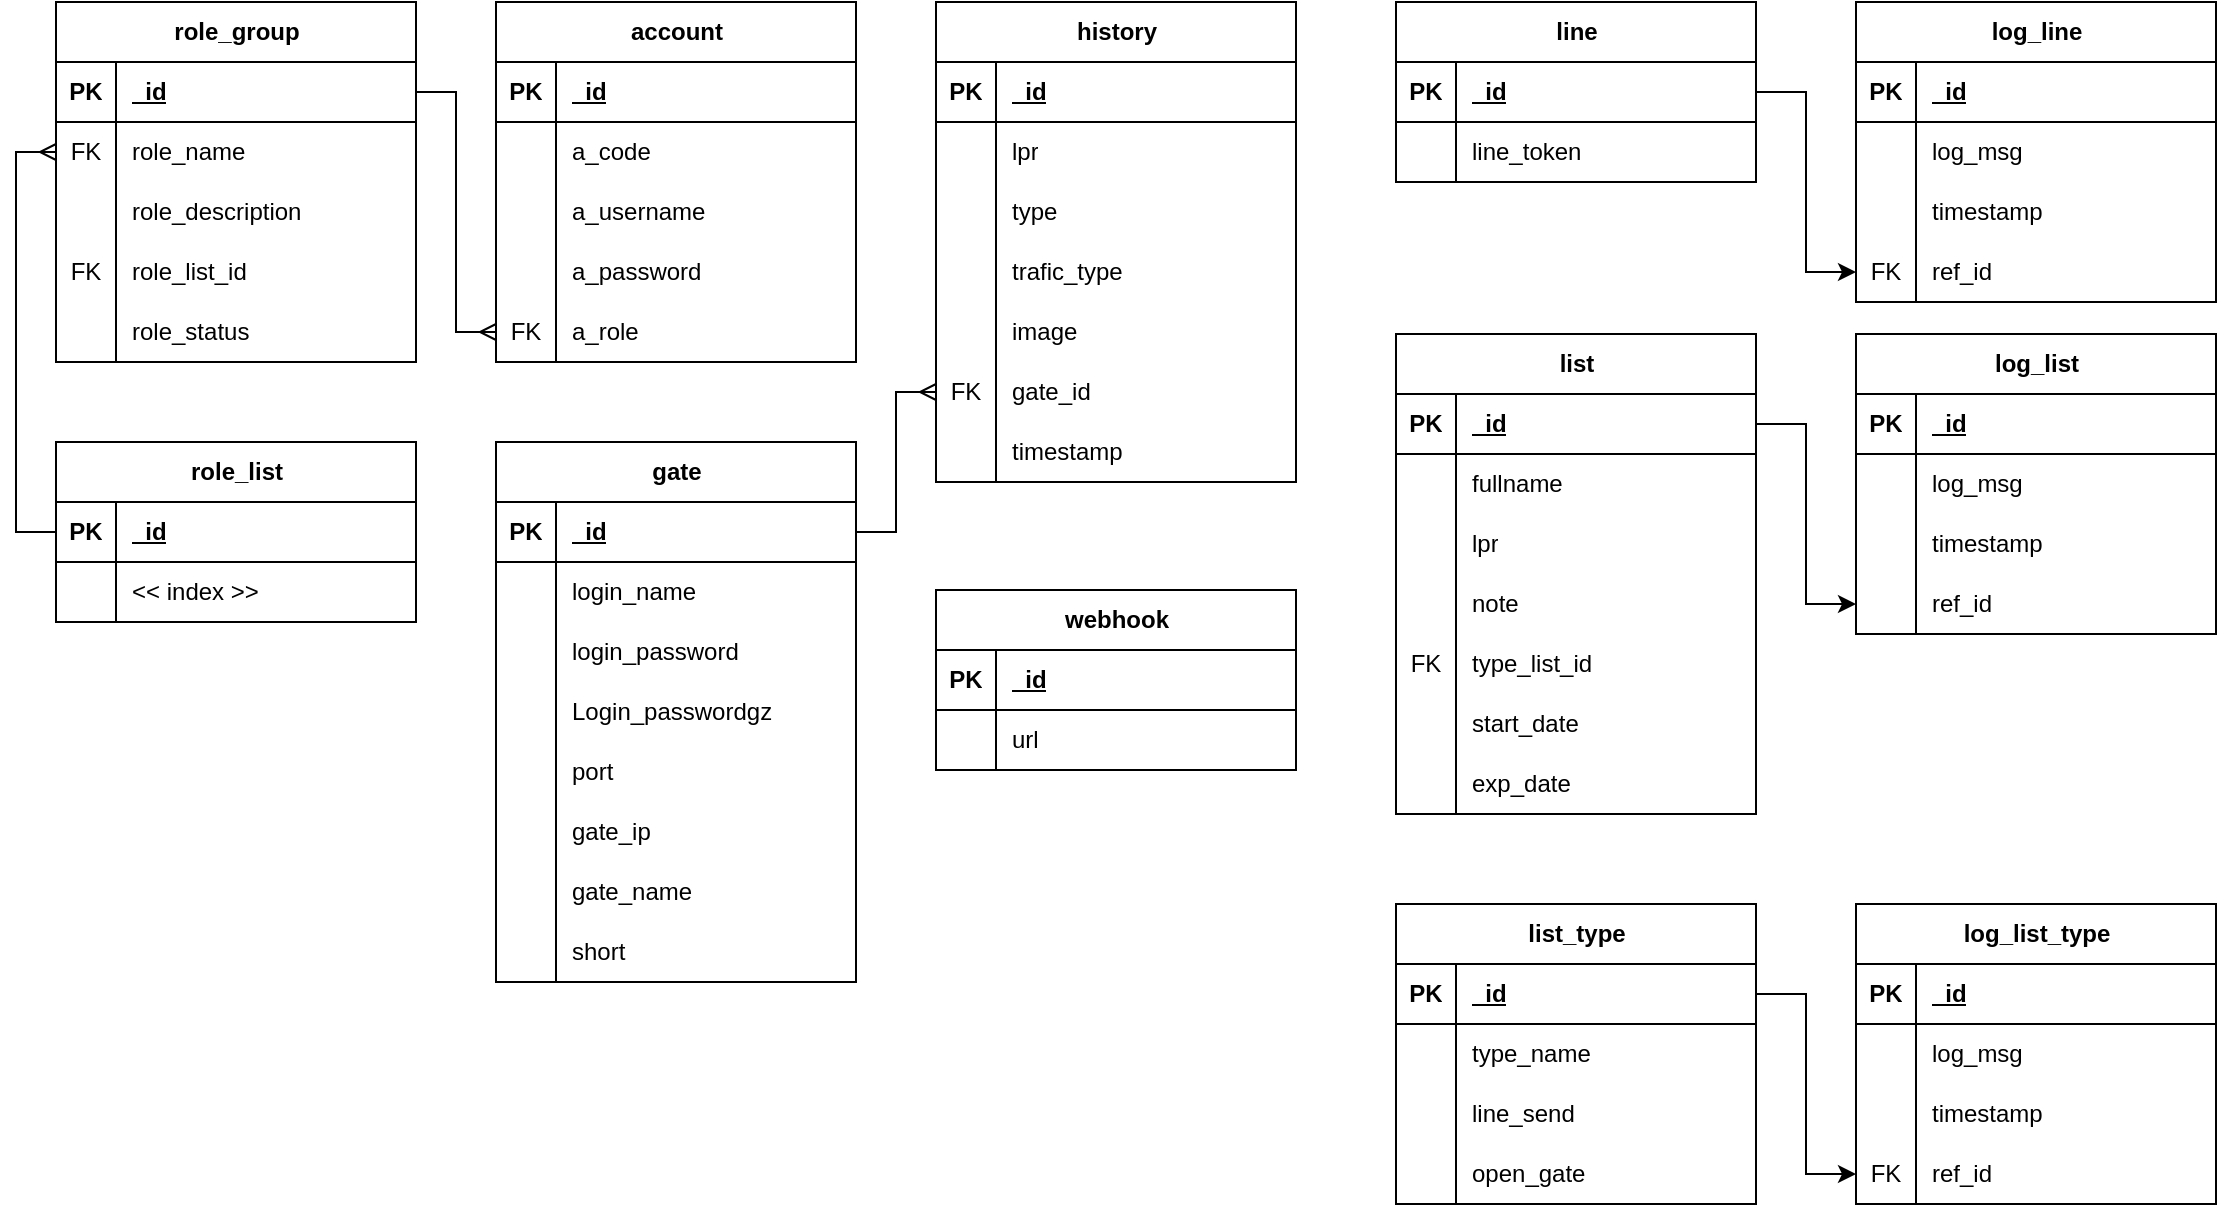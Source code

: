 <mxfile version="24.7.8">
  <diagram id="mmCeMJLtTrc6YLN8vxF_" name="Page-1">
    <mxGraphModel dx="925" dy="551" grid="1" gridSize="10" guides="1" tooltips="1" connect="1" arrows="1" fold="1" page="1" pageScale="1" pageWidth="1169" pageHeight="827" math="0" shadow="0">
      <root>
        <mxCell id="0" />
        <mxCell id="1" parent="0" />
        <mxCell id="7EXmczy-m_KnLfgib8Wd-1" value="account" style="shape=table;startSize=30;container=1;collapsible=1;childLayout=tableLayout;fixedRows=1;rowLines=0;fontStyle=1;align=center;resizeLast=1;html=1;" parent="1" vertex="1">
          <mxGeometry x="280" y="30" width="180" height="180" as="geometry" />
        </mxCell>
        <mxCell id="7EXmczy-m_KnLfgib8Wd-2" value="" style="shape=tableRow;horizontal=0;startSize=0;swimlaneHead=0;swimlaneBody=0;fillColor=none;collapsible=0;dropTarget=0;points=[[0,0.5],[1,0.5]];portConstraint=eastwest;top=0;left=0;right=0;bottom=1;" parent="7EXmczy-m_KnLfgib8Wd-1" vertex="1">
          <mxGeometry y="30" width="180" height="30" as="geometry" />
        </mxCell>
        <mxCell id="7EXmczy-m_KnLfgib8Wd-3" value="PK" style="shape=partialRectangle;connectable=0;fillColor=none;top=0;left=0;bottom=0;right=0;fontStyle=1;overflow=hidden;whiteSpace=wrap;html=1;" parent="7EXmczy-m_KnLfgib8Wd-2" vertex="1">
          <mxGeometry width="30" height="30" as="geometry">
            <mxRectangle width="30" height="30" as="alternateBounds" />
          </mxGeometry>
        </mxCell>
        <mxCell id="7EXmczy-m_KnLfgib8Wd-4" value="_id" style="shape=partialRectangle;connectable=0;fillColor=none;top=0;left=0;bottom=0;right=0;align=left;spacingLeft=6;fontStyle=5;overflow=hidden;whiteSpace=wrap;html=1;" parent="7EXmczy-m_KnLfgib8Wd-2" vertex="1">
          <mxGeometry x="30" width="150" height="30" as="geometry">
            <mxRectangle width="150" height="30" as="alternateBounds" />
          </mxGeometry>
        </mxCell>
        <mxCell id="7EXmczy-m_KnLfgib8Wd-5" value="" style="shape=tableRow;horizontal=0;startSize=0;swimlaneHead=0;swimlaneBody=0;fillColor=none;collapsible=0;dropTarget=0;points=[[0,0.5],[1,0.5]];portConstraint=eastwest;top=0;left=0;right=0;bottom=0;" parent="7EXmczy-m_KnLfgib8Wd-1" vertex="1">
          <mxGeometry y="60" width="180" height="30" as="geometry" />
        </mxCell>
        <mxCell id="7EXmczy-m_KnLfgib8Wd-6" value="" style="shape=partialRectangle;connectable=0;fillColor=none;top=0;left=0;bottom=0;right=0;editable=1;overflow=hidden;whiteSpace=wrap;html=1;" parent="7EXmczy-m_KnLfgib8Wd-5" vertex="1">
          <mxGeometry width="30" height="30" as="geometry">
            <mxRectangle width="30" height="30" as="alternateBounds" />
          </mxGeometry>
        </mxCell>
        <mxCell id="7EXmczy-m_KnLfgib8Wd-7" value="a_code" style="shape=partialRectangle;connectable=0;fillColor=none;top=0;left=0;bottom=0;right=0;align=left;spacingLeft=6;overflow=hidden;whiteSpace=wrap;html=1;" parent="7EXmczy-m_KnLfgib8Wd-5" vertex="1">
          <mxGeometry x="30" width="150" height="30" as="geometry">
            <mxRectangle width="150" height="30" as="alternateBounds" />
          </mxGeometry>
        </mxCell>
        <mxCell id="7EXmczy-m_KnLfgib8Wd-8" value="" style="shape=tableRow;horizontal=0;startSize=0;swimlaneHead=0;swimlaneBody=0;fillColor=none;collapsible=0;dropTarget=0;points=[[0,0.5],[1,0.5]];portConstraint=eastwest;top=0;left=0;right=0;bottom=0;" parent="7EXmczy-m_KnLfgib8Wd-1" vertex="1">
          <mxGeometry y="90" width="180" height="30" as="geometry" />
        </mxCell>
        <mxCell id="7EXmczy-m_KnLfgib8Wd-9" value="" style="shape=partialRectangle;connectable=0;fillColor=none;top=0;left=0;bottom=0;right=0;editable=1;overflow=hidden;whiteSpace=wrap;html=1;" parent="7EXmczy-m_KnLfgib8Wd-8" vertex="1">
          <mxGeometry width="30" height="30" as="geometry">
            <mxRectangle width="30" height="30" as="alternateBounds" />
          </mxGeometry>
        </mxCell>
        <mxCell id="7EXmczy-m_KnLfgib8Wd-10" value="a_username" style="shape=partialRectangle;connectable=0;fillColor=none;top=0;left=0;bottom=0;right=0;align=left;spacingLeft=6;overflow=hidden;whiteSpace=wrap;html=1;" parent="7EXmczy-m_KnLfgib8Wd-8" vertex="1">
          <mxGeometry x="30" width="150" height="30" as="geometry">
            <mxRectangle width="150" height="30" as="alternateBounds" />
          </mxGeometry>
        </mxCell>
        <mxCell id="7EXmczy-m_KnLfgib8Wd-11" value="" style="shape=tableRow;horizontal=0;startSize=0;swimlaneHead=0;swimlaneBody=0;fillColor=none;collapsible=0;dropTarget=0;points=[[0,0.5],[1,0.5]];portConstraint=eastwest;top=0;left=0;right=0;bottom=0;" parent="7EXmczy-m_KnLfgib8Wd-1" vertex="1">
          <mxGeometry y="120" width="180" height="30" as="geometry" />
        </mxCell>
        <mxCell id="7EXmczy-m_KnLfgib8Wd-12" value="" style="shape=partialRectangle;connectable=0;fillColor=none;top=0;left=0;bottom=0;right=0;editable=1;overflow=hidden;whiteSpace=wrap;html=1;" parent="7EXmczy-m_KnLfgib8Wd-11" vertex="1">
          <mxGeometry width="30" height="30" as="geometry">
            <mxRectangle width="30" height="30" as="alternateBounds" />
          </mxGeometry>
        </mxCell>
        <mxCell id="7EXmczy-m_KnLfgib8Wd-13" value="a_password" style="shape=partialRectangle;connectable=0;fillColor=none;top=0;left=0;bottom=0;right=0;align=left;spacingLeft=6;overflow=hidden;whiteSpace=wrap;html=1;" parent="7EXmczy-m_KnLfgib8Wd-11" vertex="1">
          <mxGeometry x="30" width="150" height="30" as="geometry">
            <mxRectangle width="150" height="30" as="alternateBounds" />
          </mxGeometry>
        </mxCell>
        <mxCell id="7EXmczy-m_KnLfgib8Wd-14" style="shape=tableRow;horizontal=0;startSize=0;swimlaneHead=0;swimlaneBody=0;fillColor=none;collapsible=0;dropTarget=0;points=[[0,0.5],[1,0.5]];portConstraint=eastwest;top=0;left=0;right=0;bottom=0;" parent="7EXmczy-m_KnLfgib8Wd-1" vertex="1">
          <mxGeometry y="150" width="180" height="30" as="geometry" />
        </mxCell>
        <mxCell id="7EXmczy-m_KnLfgib8Wd-15" value="FK" style="shape=partialRectangle;connectable=0;fillColor=none;top=0;left=0;bottom=0;right=0;editable=1;overflow=hidden;whiteSpace=wrap;html=1;" parent="7EXmczy-m_KnLfgib8Wd-14" vertex="1">
          <mxGeometry width="30" height="30" as="geometry">
            <mxRectangle width="30" height="30" as="alternateBounds" />
          </mxGeometry>
        </mxCell>
        <mxCell id="7EXmczy-m_KnLfgib8Wd-16" value="a_role" style="shape=partialRectangle;connectable=0;fillColor=none;top=0;left=0;bottom=0;right=0;align=left;spacingLeft=6;overflow=hidden;whiteSpace=wrap;html=1;" parent="7EXmczy-m_KnLfgib8Wd-14" vertex="1">
          <mxGeometry x="30" width="150" height="30" as="geometry">
            <mxRectangle width="150" height="30" as="alternateBounds" />
          </mxGeometry>
        </mxCell>
        <mxCell id="7EXmczy-m_KnLfgib8Wd-17" value="role_group" style="shape=table;startSize=30;container=1;collapsible=1;childLayout=tableLayout;fixedRows=1;rowLines=0;fontStyle=1;align=center;resizeLast=1;html=1;" parent="1" vertex="1">
          <mxGeometry x="60" y="30" width="180" height="180" as="geometry" />
        </mxCell>
        <mxCell id="7EXmczy-m_KnLfgib8Wd-18" value="" style="shape=tableRow;horizontal=0;startSize=0;swimlaneHead=0;swimlaneBody=0;fillColor=none;collapsible=0;dropTarget=0;points=[[0,0.5],[1,0.5]];portConstraint=eastwest;top=0;left=0;right=0;bottom=1;" parent="7EXmczy-m_KnLfgib8Wd-17" vertex="1">
          <mxGeometry y="30" width="180" height="30" as="geometry" />
        </mxCell>
        <mxCell id="7EXmczy-m_KnLfgib8Wd-19" value="PK" style="shape=partialRectangle;connectable=0;fillColor=none;top=0;left=0;bottom=0;right=0;fontStyle=1;overflow=hidden;whiteSpace=wrap;html=1;" parent="7EXmczy-m_KnLfgib8Wd-18" vertex="1">
          <mxGeometry width="30" height="30" as="geometry">
            <mxRectangle width="30" height="30" as="alternateBounds" />
          </mxGeometry>
        </mxCell>
        <mxCell id="7EXmczy-m_KnLfgib8Wd-20" value="_id" style="shape=partialRectangle;connectable=0;fillColor=none;top=0;left=0;bottom=0;right=0;align=left;spacingLeft=6;fontStyle=5;overflow=hidden;whiteSpace=wrap;html=1;" parent="7EXmczy-m_KnLfgib8Wd-18" vertex="1">
          <mxGeometry x="30" width="150" height="30" as="geometry">
            <mxRectangle width="150" height="30" as="alternateBounds" />
          </mxGeometry>
        </mxCell>
        <mxCell id="7EXmczy-m_KnLfgib8Wd-21" value="" style="shape=tableRow;horizontal=0;startSize=0;swimlaneHead=0;swimlaneBody=0;fillColor=none;collapsible=0;dropTarget=0;points=[[0,0.5],[1,0.5]];portConstraint=eastwest;top=0;left=0;right=0;bottom=0;" parent="7EXmczy-m_KnLfgib8Wd-17" vertex="1">
          <mxGeometry y="60" width="180" height="30" as="geometry" />
        </mxCell>
        <mxCell id="7EXmczy-m_KnLfgib8Wd-22" value="FK" style="shape=partialRectangle;connectable=0;fillColor=none;top=0;left=0;bottom=0;right=0;editable=1;overflow=hidden;whiteSpace=wrap;html=1;" parent="7EXmczy-m_KnLfgib8Wd-21" vertex="1">
          <mxGeometry width="30" height="30" as="geometry">
            <mxRectangle width="30" height="30" as="alternateBounds" />
          </mxGeometry>
        </mxCell>
        <mxCell id="7EXmczy-m_KnLfgib8Wd-23" value="role_name" style="shape=partialRectangle;connectable=0;fillColor=none;top=0;left=0;bottom=0;right=0;align=left;spacingLeft=6;overflow=hidden;whiteSpace=wrap;html=1;" parent="7EXmczy-m_KnLfgib8Wd-21" vertex="1">
          <mxGeometry x="30" width="150" height="30" as="geometry">
            <mxRectangle width="150" height="30" as="alternateBounds" />
          </mxGeometry>
        </mxCell>
        <mxCell id="7EXmczy-m_KnLfgib8Wd-63" style="shape=tableRow;horizontal=0;startSize=0;swimlaneHead=0;swimlaneBody=0;fillColor=none;collapsible=0;dropTarget=0;points=[[0,0.5],[1,0.5]];portConstraint=eastwest;top=0;left=0;right=0;bottom=0;" parent="7EXmczy-m_KnLfgib8Wd-17" vertex="1">
          <mxGeometry y="90" width="180" height="30" as="geometry" />
        </mxCell>
        <mxCell id="7EXmczy-m_KnLfgib8Wd-64" style="shape=partialRectangle;connectable=0;fillColor=none;top=0;left=0;bottom=0;right=0;editable=1;overflow=hidden;whiteSpace=wrap;html=1;" parent="7EXmczy-m_KnLfgib8Wd-63" vertex="1">
          <mxGeometry width="30" height="30" as="geometry">
            <mxRectangle width="30" height="30" as="alternateBounds" />
          </mxGeometry>
        </mxCell>
        <mxCell id="7EXmczy-m_KnLfgib8Wd-65" value="role_description" style="shape=partialRectangle;connectable=0;fillColor=none;top=0;left=0;bottom=0;right=0;align=left;spacingLeft=6;overflow=hidden;whiteSpace=wrap;html=1;" parent="7EXmczy-m_KnLfgib8Wd-63" vertex="1">
          <mxGeometry x="30" width="150" height="30" as="geometry">
            <mxRectangle width="150" height="30" as="alternateBounds" />
          </mxGeometry>
        </mxCell>
        <mxCell id="7EXmczy-m_KnLfgib8Wd-66" style="shape=tableRow;horizontal=0;startSize=0;swimlaneHead=0;swimlaneBody=0;fillColor=none;collapsible=0;dropTarget=0;points=[[0,0.5],[1,0.5]];portConstraint=eastwest;top=0;left=0;right=0;bottom=0;" parent="7EXmczy-m_KnLfgib8Wd-17" vertex="1">
          <mxGeometry y="120" width="180" height="30" as="geometry" />
        </mxCell>
        <mxCell id="7EXmczy-m_KnLfgib8Wd-67" value="FK" style="shape=partialRectangle;connectable=0;fillColor=none;top=0;left=0;bottom=0;right=0;editable=1;overflow=hidden;whiteSpace=wrap;html=1;" parent="7EXmczy-m_KnLfgib8Wd-66" vertex="1">
          <mxGeometry width="30" height="30" as="geometry">
            <mxRectangle width="30" height="30" as="alternateBounds" />
          </mxGeometry>
        </mxCell>
        <mxCell id="7EXmczy-m_KnLfgib8Wd-68" value="role_list_id" style="shape=partialRectangle;connectable=0;fillColor=none;top=0;left=0;bottom=0;right=0;align=left;spacingLeft=6;overflow=hidden;whiteSpace=wrap;html=1;" parent="7EXmczy-m_KnLfgib8Wd-66" vertex="1">
          <mxGeometry x="30" width="150" height="30" as="geometry">
            <mxRectangle width="150" height="30" as="alternateBounds" />
          </mxGeometry>
        </mxCell>
        <mxCell id="7EXmczy-m_KnLfgib8Wd-69" style="shape=tableRow;horizontal=0;startSize=0;swimlaneHead=0;swimlaneBody=0;fillColor=none;collapsible=0;dropTarget=0;points=[[0,0.5],[1,0.5]];portConstraint=eastwest;top=0;left=0;right=0;bottom=0;" parent="7EXmczy-m_KnLfgib8Wd-17" vertex="1">
          <mxGeometry y="150" width="180" height="30" as="geometry" />
        </mxCell>
        <mxCell id="7EXmczy-m_KnLfgib8Wd-70" value="" style="shape=partialRectangle;connectable=0;fillColor=none;top=0;left=0;bottom=0;right=0;editable=1;overflow=hidden;whiteSpace=wrap;html=1;" parent="7EXmczy-m_KnLfgib8Wd-69" vertex="1">
          <mxGeometry width="30" height="30" as="geometry">
            <mxRectangle width="30" height="30" as="alternateBounds" />
          </mxGeometry>
        </mxCell>
        <mxCell id="7EXmczy-m_KnLfgib8Wd-71" value="role_status" style="shape=partialRectangle;connectable=0;fillColor=none;top=0;left=0;bottom=0;right=0;align=left;spacingLeft=6;overflow=hidden;whiteSpace=wrap;html=1;" parent="7EXmczy-m_KnLfgib8Wd-69" vertex="1">
          <mxGeometry x="30" width="150" height="30" as="geometry">
            <mxRectangle width="150" height="30" as="alternateBounds" />
          </mxGeometry>
        </mxCell>
        <mxCell id="7EXmczy-m_KnLfgib8Wd-36" value="role_list" style="shape=table;startSize=30;container=1;collapsible=1;childLayout=tableLayout;fixedRows=1;rowLines=0;fontStyle=1;align=center;resizeLast=1;html=1;" parent="1" vertex="1">
          <mxGeometry x="60" y="250" width="180" height="90" as="geometry" />
        </mxCell>
        <mxCell id="7EXmczy-m_KnLfgib8Wd-37" value="" style="shape=tableRow;horizontal=0;startSize=0;swimlaneHead=0;swimlaneBody=0;fillColor=none;collapsible=0;dropTarget=0;points=[[0,0.5],[1,0.5]];portConstraint=eastwest;top=0;left=0;right=0;bottom=1;" parent="7EXmczy-m_KnLfgib8Wd-36" vertex="1">
          <mxGeometry y="30" width="180" height="30" as="geometry" />
        </mxCell>
        <mxCell id="7EXmczy-m_KnLfgib8Wd-38" value="PK" style="shape=partialRectangle;connectable=0;fillColor=none;top=0;left=0;bottom=0;right=0;fontStyle=1;overflow=hidden;whiteSpace=wrap;html=1;" parent="7EXmczy-m_KnLfgib8Wd-37" vertex="1">
          <mxGeometry width="30" height="30" as="geometry">
            <mxRectangle width="30" height="30" as="alternateBounds" />
          </mxGeometry>
        </mxCell>
        <mxCell id="7EXmczy-m_KnLfgib8Wd-39" value="_id" style="shape=partialRectangle;connectable=0;fillColor=none;top=0;left=0;bottom=0;right=0;align=left;spacingLeft=6;fontStyle=5;overflow=hidden;whiteSpace=wrap;html=1;" parent="7EXmczy-m_KnLfgib8Wd-37" vertex="1">
          <mxGeometry x="30" width="150" height="30" as="geometry">
            <mxRectangle width="150" height="30" as="alternateBounds" />
          </mxGeometry>
        </mxCell>
        <mxCell id="7EXmczy-m_KnLfgib8Wd-40" value="" style="shape=tableRow;horizontal=0;startSize=0;swimlaneHead=0;swimlaneBody=0;fillColor=none;collapsible=0;dropTarget=0;points=[[0,0.5],[1,0.5]];portConstraint=eastwest;top=0;left=0;right=0;bottom=0;" parent="7EXmczy-m_KnLfgib8Wd-36" vertex="1">
          <mxGeometry y="60" width="180" height="30" as="geometry" />
        </mxCell>
        <mxCell id="7EXmczy-m_KnLfgib8Wd-41" value="" style="shape=partialRectangle;connectable=0;fillColor=none;top=0;left=0;bottom=0;right=0;editable=1;overflow=hidden;whiteSpace=wrap;html=1;" parent="7EXmczy-m_KnLfgib8Wd-40" vertex="1">
          <mxGeometry width="30" height="30" as="geometry">
            <mxRectangle width="30" height="30" as="alternateBounds" />
          </mxGeometry>
        </mxCell>
        <mxCell id="7EXmczy-m_KnLfgib8Wd-42" value="&amp;lt;&amp;lt; index &amp;gt;&amp;gt;" style="shape=partialRectangle;connectable=0;fillColor=none;top=0;left=0;bottom=0;right=0;align=left;spacingLeft=6;overflow=hidden;whiteSpace=wrap;html=1;" parent="7EXmczy-m_KnLfgib8Wd-40" vertex="1">
          <mxGeometry x="30" width="150" height="30" as="geometry">
            <mxRectangle width="150" height="30" as="alternateBounds" />
          </mxGeometry>
        </mxCell>
        <mxCell id="7EXmczy-m_KnLfgib8Wd-61" style="edgeStyle=orthogonalEdgeStyle;rounded=0;orthogonalLoop=1;jettySize=auto;html=1;exitX=0;exitY=0.5;exitDx=0;exitDy=0;entryX=0;entryY=0.5;entryDx=0;entryDy=0;endArrow=ERmany;endFill=0;" parent="1" source="7EXmczy-m_KnLfgib8Wd-37" target="7EXmczy-m_KnLfgib8Wd-21" edge="1">
          <mxGeometry relative="1" as="geometry" />
        </mxCell>
        <mxCell id="7EXmczy-m_KnLfgib8Wd-72" style="edgeStyle=orthogonalEdgeStyle;rounded=0;orthogonalLoop=1;jettySize=auto;html=1;exitX=1;exitY=0.5;exitDx=0;exitDy=0;entryX=0;entryY=0.5;entryDx=0;entryDy=0;endArrow=ERmany;endFill=0;" parent="1" source="7EXmczy-m_KnLfgib8Wd-18" target="7EXmczy-m_KnLfgib8Wd-14" edge="1">
          <mxGeometry relative="1" as="geometry" />
        </mxCell>
        <mxCell id="7EXmczy-m_KnLfgib8Wd-73" value="gate" style="shape=table;startSize=30;container=1;collapsible=1;childLayout=tableLayout;fixedRows=1;rowLines=0;fontStyle=1;align=center;resizeLast=1;html=1;" parent="1" vertex="1">
          <mxGeometry x="280" y="250" width="180" height="270" as="geometry" />
        </mxCell>
        <mxCell id="7EXmczy-m_KnLfgib8Wd-74" value="" style="shape=tableRow;horizontal=0;startSize=0;swimlaneHead=0;swimlaneBody=0;fillColor=none;collapsible=0;dropTarget=0;points=[[0,0.5],[1,0.5]];portConstraint=eastwest;top=0;left=0;right=0;bottom=1;" parent="7EXmczy-m_KnLfgib8Wd-73" vertex="1">
          <mxGeometry y="30" width="180" height="30" as="geometry" />
        </mxCell>
        <mxCell id="7EXmczy-m_KnLfgib8Wd-75" value="PK" style="shape=partialRectangle;connectable=0;fillColor=none;top=0;left=0;bottom=0;right=0;fontStyle=1;overflow=hidden;whiteSpace=wrap;html=1;" parent="7EXmczy-m_KnLfgib8Wd-74" vertex="1">
          <mxGeometry width="30" height="30" as="geometry">
            <mxRectangle width="30" height="30" as="alternateBounds" />
          </mxGeometry>
        </mxCell>
        <mxCell id="7EXmczy-m_KnLfgib8Wd-76" value="_id" style="shape=partialRectangle;connectable=0;fillColor=none;top=0;left=0;bottom=0;right=0;align=left;spacingLeft=6;fontStyle=5;overflow=hidden;whiteSpace=wrap;html=1;" parent="7EXmczy-m_KnLfgib8Wd-74" vertex="1">
          <mxGeometry x="30" width="150" height="30" as="geometry">
            <mxRectangle width="150" height="30" as="alternateBounds" />
          </mxGeometry>
        </mxCell>
        <mxCell id="7EXmczy-m_KnLfgib8Wd-77" value="" style="shape=tableRow;horizontal=0;startSize=0;swimlaneHead=0;swimlaneBody=0;fillColor=none;collapsible=0;dropTarget=0;points=[[0,0.5],[1,0.5]];portConstraint=eastwest;top=0;left=0;right=0;bottom=0;" parent="7EXmczy-m_KnLfgib8Wd-73" vertex="1">
          <mxGeometry y="60" width="180" height="30" as="geometry" />
        </mxCell>
        <mxCell id="7EXmczy-m_KnLfgib8Wd-78" value="" style="shape=partialRectangle;connectable=0;fillColor=none;top=0;left=0;bottom=0;right=0;editable=1;overflow=hidden;whiteSpace=wrap;html=1;" parent="7EXmczy-m_KnLfgib8Wd-77" vertex="1">
          <mxGeometry width="30" height="30" as="geometry">
            <mxRectangle width="30" height="30" as="alternateBounds" />
          </mxGeometry>
        </mxCell>
        <mxCell id="7EXmczy-m_KnLfgib8Wd-79" value="login_name" style="shape=partialRectangle;connectable=0;fillColor=none;top=0;left=0;bottom=0;right=0;align=left;spacingLeft=6;overflow=hidden;whiteSpace=wrap;html=1;" parent="7EXmczy-m_KnLfgib8Wd-77" vertex="1">
          <mxGeometry x="30" width="150" height="30" as="geometry">
            <mxRectangle width="150" height="30" as="alternateBounds" />
          </mxGeometry>
        </mxCell>
        <mxCell id="7EXmczy-m_KnLfgib8Wd-80" value="" style="shape=tableRow;horizontal=0;startSize=0;swimlaneHead=0;swimlaneBody=0;fillColor=none;collapsible=0;dropTarget=0;points=[[0,0.5],[1,0.5]];portConstraint=eastwest;top=0;left=0;right=0;bottom=0;" parent="7EXmczy-m_KnLfgib8Wd-73" vertex="1">
          <mxGeometry y="90" width="180" height="30" as="geometry" />
        </mxCell>
        <mxCell id="7EXmczy-m_KnLfgib8Wd-81" value="" style="shape=partialRectangle;connectable=0;fillColor=none;top=0;left=0;bottom=0;right=0;editable=1;overflow=hidden;whiteSpace=wrap;html=1;" parent="7EXmczy-m_KnLfgib8Wd-80" vertex="1">
          <mxGeometry width="30" height="30" as="geometry">
            <mxRectangle width="30" height="30" as="alternateBounds" />
          </mxGeometry>
        </mxCell>
        <mxCell id="7EXmczy-m_KnLfgib8Wd-82" value="login_password" style="shape=partialRectangle;connectable=0;fillColor=none;top=0;left=0;bottom=0;right=0;align=left;spacingLeft=6;overflow=hidden;whiteSpace=wrap;html=1;" parent="7EXmczy-m_KnLfgib8Wd-80" vertex="1">
          <mxGeometry x="30" width="150" height="30" as="geometry">
            <mxRectangle width="150" height="30" as="alternateBounds" />
          </mxGeometry>
        </mxCell>
        <mxCell id="7EXmczy-m_KnLfgib8Wd-83" value="" style="shape=tableRow;horizontal=0;startSize=0;swimlaneHead=0;swimlaneBody=0;fillColor=none;collapsible=0;dropTarget=0;points=[[0,0.5],[1,0.5]];portConstraint=eastwest;top=0;left=0;right=0;bottom=0;" parent="7EXmczy-m_KnLfgib8Wd-73" vertex="1">
          <mxGeometry y="120" width="180" height="30" as="geometry" />
        </mxCell>
        <mxCell id="7EXmczy-m_KnLfgib8Wd-84" value="" style="shape=partialRectangle;connectable=0;fillColor=none;top=0;left=0;bottom=0;right=0;editable=1;overflow=hidden;whiteSpace=wrap;html=1;" parent="7EXmczy-m_KnLfgib8Wd-83" vertex="1">
          <mxGeometry width="30" height="30" as="geometry">
            <mxRectangle width="30" height="30" as="alternateBounds" />
          </mxGeometry>
        </mxCell>
        <mxCell id="7EXmczy-m_KnLfgib8Wd-85" value="Login_passwordgz" style="shape=partialRectangle;connectable=0;fillColor=none;top=0;left=0;bottom=0;right=0;align=left;spacingLeft=6;overflow=hidden;whiteSpace=wrap;html=1;" parent="7EXmczy-m_KnLfgib8Wd-83" vertex="1">
          <mxGeometry x="30" width="150" height="30" as="geometry">
            <mxRectangle width="150" height="30" as="alternateBounds" />
          </mxGeometry>
        </mxCell>
        <mxCell id="7EXmczy-m_KnLfgib8Wd-86" style="shape=tableRow;horizontal=0;startSize=0;swimlaneHead=0;swimlaneBody=0;fillColor=none;collapsible=0;dropTarget=0;points=[[0,0.5],[1,0.5]];portConstraint=eastwest;top=0;left=0;right=0;bottom=0;" parent="7EXmczy-m_KnLfgib8Wd-73" vertex="1">
          <mxGeometry y="150" width="180" height="30" as="geometry" />
        </mxCell>
        <mxCell id="7EXmczy-m_KnLfgib8Wd-87" value="" style="shape=partialRectangle;connectable=0;fillColor=none;top=0;left=0;bottom=0;right=0;editable=1;overflow=hidden;whiteSpace=wrap;html=1;" parent="7EXmczy-m_KnLfgib8Wd-86" vertex="1">
          <mxGeometry width="30" height="30" as="geometry">
            <mxRectangle width="30" height="30" as="alternateBounds" />
          </mxGeometry>
        </mxCell>
        <mxCell id="7EXmczy-m_KnLfgib8Wd-88" value="port" style="shape=partialRectangle;connectable=0;fillColor=none;top=0;left=0;bottom=0;right=0;align=left;spacingLeft=6;overflow=hidden;whiteSpace=wrap;html=1;" parent="7EXmczy-m_KnLfgib8Wd-86" vertex="1">
          <mxGeometry x="30" width="150" height="30" as="geometry">
            <mxRectangle width="150" height="30" as="alternateBounds" />
          </mxGeometry>
        </mxCell>
        <mxCell id="7EXmczy-m_KnLfgib8Wd-89" style="shape=tableRow;horizontal=0;startSize=0;swimlaneHead=0;swimlaneBody=0;fillColor=none;collapsible=0;dropTarget=0;points=[[0,0.5],[1,0.5]];portConstraint=eastwest;top=0;left=0;right=0;bottom=0;" parent="7EXmczy-m_KnLfgib8Wd-73" vertex="1">
          <mxGeometry y="180" width="180" height="30" as="geometry" />
        </mxCell>
        <mxCell id="7EXmczy-m_KnLfgib8Wd-90" style="shape=partialRectangle;connectable=0;fillColor=none;top=0;left=0;bottom=0;right=0;editable=1;overflow=hidden;whiteSpace=wrap;html=1;" parent="7EXmczy-m_KnLfgib8Wd-89" vertex="1">
          <mxGeometry width="30" height="30" as="geometry">
            <mxRectangle width="30" height="30" as="alternateBounds" />
          </mxGeometry>
        </mxCell>
        <mxCell id="7EXmczy-m_KnLfgib8Wd-91" value="gate_ip" style="shape=partialRectangle;connectable=0;fillColor=none;top=0;left=0;bottom=0;right=0;align=left;spacingLeft=6;overflow=hidden;whiteSpace=wrap;html=1;" parent="7EXmczy-m_KnLfgib8Wd-89" vertex="1">
          <mxGeometry x="30" width="150" height="30" as="geometry">
            <mxRectangle width="150" height="30" as="alternateBounds" />
          </mxGeometry>
        </mxCell>
        <mxCell id="7EXmczy-m_KnLfgib8Wd-92" style="shape=tableRow;horizontal=0;startSize=0;swimlaneHead=0;swimlaneBody=0;fillColor=none;collapsible=0;dropTarget=0;points=[[0,0.5],[1,0.5]];portConstraint=eastwest;top=0;left=0;right=0;bottom=0;" parent="7EXmczy-m_KnLfgib8Wd-73" vertex="1">
          <mxGeometry y="210" width="180" height="30" as="geometry" />
        </mxCell>
        <mxCell id="7EXmczy-m_KnLfgib8Wd-93" style="shape=partialRectangle;connectable=0;fillColor=none;top=0;left=0;bottom=0;right=0;editable=1;overflow=hidden;whiteSpace=wrap;html=1;" parent="7EXmczy-m_KnLfgib8Wd-92" vertex="1">
          <mxGeometry width="30" height="30" as="geometry">
            <mxRectangle width="30" height="30" as="alternateBounds" />
          </mxGeometry>
        </mxCell>
        <mxCell id="7EXmczy-m_KnLfgib8Wd-94" value="gate_name" style="shape=partialRectangle;connectable=0;fillColor=none;top=0;left=0;bottom=0;right=0;align=left;spacingLeft=6;overflow=hidden;whiteSpace=wrap;html=1;" parent="7EXmczy-m_KnLfgib8Wd-92" vertex="1">
          <mxGeometry x="30" width="150" height="30" as="geometry">
            <mxRectangle width="150" height="30" as="alternateBounds" />
          </mxGeometry>
        </mxCell>
        <mxCell id="7EXmczy-m_KnLfgib8Wd-95" style="shape=tableRow;horizontal=0;startSize=0;swimlaneHead=0;swimlaneBody=0;fillColor=none;collapsible=0;dropTarget=0;points=[[0,0.5],[1,0.5]];portConstraint=eastwest;top=0;left=0;right=0;bottom=0;" parent="7EXmczy-m_KnLfgib8Wd-73" vertex="1">
          <mxGeometry y="240" width="180" height="30" as="geometry" />
        </mxCell>
        <mxCell id="7EXmczy-m_KnLfgib8Wd-96" style="shape=partialRectangle;connectable=0;fillColor=none;top=0;left=0;bottom=0;right=0;editable=1;overflow=hidden;whiteSpace=wrap;html=1;" parent="7EXmczy-m_KnLfgib8Wd-95" vertex="1">
          <mxGeometry width="30" height="30" as="geometry">
            <mxRectangle width="30" height="30" as="alternateBounds" />
          </mxGeometry>
        </mxCell>
        <mxCell id="7EXmczy-m_KnLfgib8Wd-97" value="short" style="shape=partialRectangle;connectable=0;fillColor=none;top=0;left=0;bottom=0;right=0;align=left;spacingLeft=6;overflow=hidden;whiteSpace=wrap;html=1;" parent="7EXmczy-m_KnLfgib8Wd-95" vertex="1">
          <mxGeometry x="30" width="150" height="30" as="geometry">
            <mxRectangle width="150" height="30" as="alternateBounds" />
          </mxGeometry>
        </mxCell>
        <mxCell id="7EXmczy-m_KnLfgib8Wd-98" value="history" style="shape=table;startSize=30;container=1;collapsible=1;childLayout=tableLayout;fixedRows=1;rowLines=0;fontStyle=1;align=center;resizeLast=1;html=1;" parent="1" vertex="1">
          <mxGeometry x="500" y="30" width="180" height="240" as="geometry" />
        </mxCell>
        <mxCell id="7EXmczy-m_KnLfgib8Wd-99" value="" style="shape=tableRow;horizontal=0;startSize=0;swimlaneHead=0;swimlaneBody=0;fillColor=none;collapsible=0;dropTarget=0;points=[[0,0.5],[1,0.5]];portConstraint=eastwest;top=0;left=0;right=0;bottom=1;" parent="7EXmczy-m_KnLfgib8Wd-98" vertex="1">
          <mxGeometry y="30" width="180" height="30" as="geometry" />
        </mxCell>
        <mxCell id="7EXmczy-m_KnLfgib8Wd-100" value="PK" style="shape=partialRectangle;connectable=0;fillColor=none;top=0;left=0;bottom=0;right=0;fontStyle=1;overflow=hidden;whiteSpace=wrap;html=1;" parent="7EXmczy-m_KnLfgib8Wd-99" vertex="1">
          <mxGeometry width="30" height="30" as="geometry">
            <mxRectangle width="30" height="30" as="alternateBounds" />
          </mxGeometry>
        </mxCell>
        <mxCell id="7EXmczy-m_KnLfgib8Wd-101" value="_id" style="shape=partialRectangle;connectable=0;fillColor=none;top=0;left=0;bottom=0;right=0;align=left;spacingLeft=6;fontStyle=5;overflow=hidden;whiteSpace=wrap;html=1;" parent="7EXmczy-m_KnLfgib8Wd-99" vertex="1">
          <mxGeometry x="30" width="150" height="30" as="geometry">
            <mxRectangle width="150" height="30" as="alternateBounds" />
          </mxGeometry>
        </mxCell>
        <mxCell id="7EXmczy-m_KnLfgib8Wd-102" value="" style="shape=tableRow;horizontal=0;startSize=0;swimlaneHead=0;swimlaneBody=0;fillColor=none;collapsible=0;dropTarget=0;points=[[0,0.5],[1,0.5]];portConstraint=eastwest;top=0;left=0;right=0;bottom=0;" parent="7EXmczy-m_KnLfgib8Wd-98" vertex="1">
          <mxGeometry y="60" width="180" height="30" as="geometry" />
        </mxCell>
        <mxCell id="7EXmczy-m_KnLfgib8Wd-103" value="" style="shape=partialRectangle;connectable=0;fillColor=none;top=0;left=0;bottom=0;right=0;editable=1;overflow=hidden;whiteSpace=wrap;html=1;" parent="7EXmczy-m_KnLfgib8Wd-102" vertex="1">
          <mxGeometry width="30" height="30" as="geometry">
            <mxRectangle width="30" height="30" as="alternateBounds" />
          </mxGeometry>
        </mxCell>
        <mxCell id="7EXmczy-m_KnLfgib8Wd-104" value="lpr" style="shape=partialRectangle;connectable=0;fillColor=none;top=0;left=0;bottom=0;right=0;align=left;spacingLeft=6;overflow=hidden;whiteSpace=wrap;html=1;" parent="7EXmczy-m_KnLfgib8Wd-102" vertex="1">
          <mxGeometry x="30" width="150" height="30" as="geometry">
            <mxRectangle width="150" height="30" as="alternateBounds" />
          </mxGeometry>
        </mxCell>
        <mxCell id="7EXmczy-m_KnLfgib8Wd-115" style="shape=tableRow;horizontal=0;startSize=0;swimlaneHead=0;swimlaneBody=0;fillColor=none;collapsible=0;dropTarget=0;points=[[0,0.5],[1,0.5]];portConstraint=eastwest;top=0;left=0;right=0;bottom=0;" parent="7EXmczy-m_KnLfgib8Wd-98" vertex="1">
          <mxGeometry y="90" width="180" height="30" as="geometry" />
        </mxCell>
        <mxCell id="7EXmczy-m_KnLfgib8Wd-116" style="shape=partialRectangle;connectable=0;fillColor=none;top=0;left=0;bottom=0;right=0;editable=1;overflow=hidden;whiteSpace=wrap;html=1;" parent="7EXmczy-m_KnLfgib8Wd-115" vertex="1">
          <mxGeometry width="30" height="30" as="geometry">
            <mxRectangle width="30" height="30" as="alternateBounds" />
          </mxGeometry>
        </mxCell>
        <mxCell id="7EXmczy-m_KnLfgib8Wd-117" value="type" style="shape=partialRectangle;connectable=0;fillColor=none;top=0;left=0;bottom=0;right=0;align=left;spacingLeft=6;overflow=hidden;whiteSpace=wrap;html=1;" parent="7EXmczy-m_KnLfgib8Wd-115" vertex="1">
          <mxGeometry x="30" width="150" height="30" as="geometry">
            <mxRectangle width="150" height="30" as="alternateBounds" />
          </mxGeometry>
        </mxCell>
        <mxCell id="7EXmczy-m_KnLfgib8Wd-125" style="shape=tableRow;horizontal=0;startSize=0;swimlaneHead=0;swimlaneBody=0;fillColor=none;collapsible=0;dropTarget=0;points=[[0,0.5],[1,0.5]];portConstraint=eastwest;top=0;left=0;right=0;bottom=0;" parent="7EXmczy-m_KnLfgib8Wd-98" vertex="1">
          <mxGeometry y="120" width="180" height="30" as="geometry" />
        </mxCell>
        <mxCell id="7EXmczy-m_KnLfgib8Wd-126" style="shape=partialRectangle;connectable=0;fillColor=none;top=0;left=0;bottom=0;right=0;editable=1;overflow=hidden;whiteSpace=wrap;html=1;" parent="7EXmczy-m_KnLfgib8Wd-125" vertex="1">
          <mxGeometry width="30" height="30" as="geometry">
            <mxRectangle width="30" height="30" as="alternateBounds" />
          </mxGeometry>
        </mxCell>
        <mxCell id="7EXmczy-m_KnLfgib8Wd-127" value="trafic_type" style="shape=partialRectangle;connectable=0;fillColor=none;top=0;left=0;bottom=0;right=0;align=left;spacingLeft=6;overflow=hidden;whiteSpace=wrap;html=1;" parent="7EXmczy-m_KnLfgib8Wd-125" vertex="1">
          <mxGeometry x="30" width="150" height="30" as="geometry">
            <mxRectangle width="150" height="30" as="alternateBounds" />
          </mxGeometry>
        </mxCell>
        <mxCell id="7EXmczy-m_KnLfgib8Wd-144" style="shape=tableRow;horizontal=0;startSize=0;swimlaneHead=0;swimlaneBody=0;fillColor=none;collapsible=0;dropTarget=0;points=[[0,0.5],[1,0.5]];portConstraint=eastwest;top=0;left=0;right=0;bottom=0;" parent="7EXmczy-m_KnLfgib8Wd-98" vertex="1">
          <mxGeometry y="150" width="180" height="30" as="geometry" />
        </mxCell>
        <mxCell id="7EXmczy-m_KnLfgib8Wd-145" style="shape=partialRectangle;connectable=0;fillColor=none;top=0;left=0;bottom=0;right=0;editable=1;overflow=hidden;whiteSpace=wrap;html=1;" parent="7EXmczy-m_KnLfgib8Wd-144" vertex="1">
          <mxGeometry width="30" height="30" as="geometry">
            <mxRectangle width="30" height="30" as="alternateBounds" />
          </mxGeometry>
        </mxCell>
        <mxCell id="7EXmczy-m_KnLfgib8Wd-146" value="image" style="shape=partialRectangle;connectable=0;fillColor=none;top=0;left=0;bottom=0;right=0;align=left;spacingLeft=6;overflow=hidden;whiteSpace=wrap;html=1;" parent="7EXmczy-m_KnLfgib8Wd-144" vertex="1">
          <mxGeometry x="30" width="150" height="30" as="geometry">
            <mxRectangle width="150" height="30" as="alternateBounds" />
          </mxGeometry>
        </mxCell>
        <mxCell id="7EXmczy-m_KnLfgib8Wd-105" value="" style="shape=tableRow;horizontal=0;startSize=0;swimlaneHead=0;swimlaneBody=0;fillColor=none;collapsible=0;dropTarget=0;points=[[0,0.5],[1,0.5]];portConstraint=eastwest;top=0;left=0;right=0;bottom=0;" parent="7EXmczy-m_KnLfgib8Wd-98" vertex="1">
          <mxGeometry y="180" width="180" height="30" as="geometry" />
        </mxCell>
        <mxCell id="7EXmczy-m_KnLfgib8Wd-106" value="FK" style="shape=partialRectangle;connectable=0;fillColor=none;top=0;left=0;bottom=0;right=0;editable=1;overflow=hidden;whiteSpace=wrap;html=1;" parent="7EXmczy-m_KnLfgib8Wd-105" vertex="1">
          <mxGeometry width="30" height="30" as="geometry">
            <mxRectangle width="30" height="30" as="alternateBounds" />
          </mxGeometry>
        </mxCell>
        <mxCell id="7EXmczy-m_KnLfgib8Wd-107" value="gate_id" style="shape=partialRectangle;connectable=0;fillColor=none;top=0;left=0;bottom=0;right=0;align=left;spacingLeft=6;overflow=hidden;whiteSpace=wrap;html=1;" parent="7EXmczy-m_KnLfgib8Wd-105" vertex="1">
          <mxGeometry x="30" width="150" height="30" as="geometry">
            <mxRectangle width="150" height="30" as="alternateBounds" />
          </mxGeometry>
        </mxCell>
        <mxCell id="7EXmczy-m_KnLfgib8Wd-108" value="" style="shape=tableRow;horizontal=0;startSize=0;swimlaneHead=0;swimlaneBody=0;fillColor=none;collapsible=0;dropTarget=0;points=[[0,0.5],[1,0.5]];portConstraint=eastwest;top=0;left=0;right=0;bottom=0;" parent="7EXmczy-m_KnLfgib8Wd-98" vertex="1">
          <mxGeometry y="210" width="180" height="30" as="geometry" />
        </mxCell>
        <mxCell id="7EXmczy-m_KnLfgib8Wd-109" value="" style="shape=partialRectangle;connectable=0;fillColor=none;top=0;left=0;bottom=0;right=0;editable=1;overflow=hidden;whiteSpace=wrap;html=1;" parent="7EXmczy-m_KnLfgib8Wd-108" vertex="1">
          <mxGeometry width="30" height="30" as="geometry">
            <mxRectangle width="30" height="30" as="alternateBounds" />
          </mxGeometry>
        </mxCell>
        <mxCell id="7EXmczy-m_KnLfgib8Wd-110" value="timestamp" style="shape=partialRectangle;connectable=0;fillColor=none;top=0;left=0;bottom=0;right=0;align=left;spacingLeft=6;overflow=hidden;whiteSpace=wrap;html=1;" parent="7EXmczy-m_KnLfgib8Wd-108" vertex="1">
          <mxGeometry x="30" width="150" height="30" as="geometry">
            <mxRectangle width="150" height="30" as="alternateBounds" />
          </mxGeometry>
        </mxCell>
        <mxCell id="7EXmczy-m_KnLfgib8Wd-114" style="edgeStyle=orthogonalEdgeStyle;rounded=0;orthogonalLoop=1;jettySize=auto;html=1;exitX=1;exitY=0.5;exitDx=0;exitDy=0;endArrow=ERmany;endFill=0;" parent="1" source="7EXmczy-m_KnLfgib8Wd-74" target="7EXmczy-m_KnLfgib8Wd-105" edge="1">
          <mxGeometry relative="1" as="geometry" />
        </mxCell>
        <mxCell id="7EXmczy-m_KnLfgib8Wd-147" value="line" style="shape=table;startSize=30;container=1;collapsible=1;childLayout=tableLayout;fixedRows=1;rowLines=0;fontStyle=1;align=center;resizeLast=1;html=1;" parent="1" vertex="1">
          <mxGeometry x="730" y="30" width="180" height="90" as="geometry" />
        </mxCell>
        <mxCell id="7EXmczy-m_KnLfgib8Wd-148" value="" style="shape=tableRow;horizontal=0;startSize=0;swimlaneHead=0;swimlaneBody=0;fillColor=none;collapsible=0;dropTarget=0;points=[[0,0.5],[1,0.5]];portConstraint=eastwest;top=0;left=0;right=0;bottom=1;" parent="7EXmczy-m_KnLfgib8Wd-147" vertex="1">
          <mxGeometry y="30" width="180" height="30" as="geometry" />
        </mxCell>
        <mxCell id="7EXmczy-m_KnLfgib8Wd-149" value="PK" style="shape=partialRectangle;connectable=0;fillColor=none;top=0;left=0;bottom=0;right=0;fontStyle=1;overflow=hidden;whiteSpace=wrap;html=1;" parent="7EXmczy-m_KnLfgib8Wd-148" vertex="1">
          <mxGeometry width="30" height="30" as="geometry">
            <mxRectangle width="30" height="30" as="alternateBounds" />
          </mxGeometry>
        </mxCell>
        <mxCell id="7EXmczy-m_KnLfgib8Wd-150" value="_id" style="shape=partialRectangle;connectable=0;fillColor=none;top=0;left=0;bottom=0;right=0;align=left;spacingLeft=6;fontStyle=5;overflow=hidden;whiteSpace=wrap;html=1;" parent="7EXmczy-m_KnLfgib8Wd-148" vertex="1">
          <mxGeometry x="30" width="150" height="30" as="geometry">
            <mxRectangle width="150" height="30" as="alternateBounds" />
          </mxGeometry>
        </mxCell>
        <mxCell id="7EXmczy-m_KnLfgib8Wd-151" value="" style="shape=tableRow;horizontal=0;startSize=0;swimlaneHead=0;swimlaneBody=0;fillColor=none;collapsible=0;dropTarget=0;points=[[0,0.5],[1,0.5]];portConstraint=eastwest;top=0;left=0;right=0;bottom=0;" parent="7EXmczy-m_KnLfgib8Wd-147" vertex="1">
          <mxGeometry y="60" width="180" height="30" as="geometry" />
        </mxCell>
        <mxCell id="7EXmczy-m_KnLfgib8Wd-152" value="" style="shape=partialRectangle;connectable=0;fillColor=none;top=0;left=0;bottom=0;right=0;editable=1;overflow=hidden;whiteSpace=wrap;html=1;" parent="7EXmczy-m_KnLfgib8Wd-151" vertex="1">
          <mxGeometry width="30" height="30" as="geometry">
            <mxRectangle width="30" height="30" as="alternateBounds" />
          </mxGeometry>
        </mxCell>
        <mxCell id="7EXmczy-m_KnLfgib8Wd-153" value="line_token" style="shape=partialRectangle;connectable=0;fillColor=none;top=0;left=0;bottom=0;right=0;align=left;spacingLeft=6;overflow=hidden;whiteSpace=wrap;html=1;" parent="7EXmczy-m_KnLfgib8Wd-151" vertex="1">
          <mxGeometry x="30" width="150" height="30" as="geometry">
            <mxRectangle width="150" height="30" as="alternateBounds" />
          </mxGeometry>
        </mxCell>
        <mxCell id="7EXmczy-m_KnLfgib8Wd-169" value="list" style="shape=table;startSize=30;container=1;collapsible=1;childLayout=tableLayout;fixedRows=1;rowLines=0;fontStyle=1;align=center;resizeLast=1;html=1;" parent="1" vertex="1">
          <mxGeometry x="730" y="196" width="180" height="240" as="geometry" />
        </mxCell>
        <mxCell id="7EXmczy-m_KnLfgib8Wd-170" value="" style="shape=tableRow;horizontal=0;startSize=0;swimlaneHead=0;swimlaneBody=0;fillColor=none;collapsible=0;dropTarget=0;points=[[0,0.5],[1,0.5]];portConstraint=eastwest;top=0;left=0;right=0;bottom=1;" parent="7EXmczy-m_KnLfgib8Wd-169" vertex="1">
          <mxGeometry y="30" width="180" height="30" as="geometry" />
        </mxCell>
        <mxCell id="7EXmczy-m_KnLfgib8Wd-171" value="PK" style="shape=partialRectangle;connectable=0;fillColor=none;top=0;left=0;bottom=0;right=0;fontStyle=1;overflow=hidden;whiteSpace=wrap;html=1;" parent="7EXmczy-m_KnLfgib8Wd-170" vertex="1">
          <mxGeometry width="30" height="30" as="geometry">
            <mxRectangle width="30" height="30" as="alternateBounds" />
          </mxGeometry>
        </mxCell>
        <mxCell id="7EXmczy-m_KnLfgib8Wd-172" value="_id" style="shape=partialRectangle;connectable=0;fillColor=none;top=0;left=0;bottom=0;right=0;align=left;spacingLeft=6;fontStyle=5;overflow=hidden;whiteSpace=wrap;html=1;" parent="7EXmczy-m_KnLfgib8Wd-170" vertex="1">
          <mxGeometry x="30" width="150" height="30" as="geometry">
            <mxRectangle width="150" height="30" as="alternateBounds" />
          </mxGeometry>
        </mxCell>
        <mxCell id="7EXmczy-m_KnLfgib8Wd-173" value="" style="shape=tableRow;horizontal=0;startSize=0;swimlaneHead=0;swimlaneBody=0;fillColor=none;collapsible=0;dropTarget=0;points=[[0,0.5],[1,0.5]];portConstraint=eastwest;top=0;left=0;right=0;bottom=0;" parent="7EXmczy-m_KnLfgib8Wd-169" vertex="1">
          <mxGeometry y="60" width="180" height="30" as="geometry" />
        </mxCell>
        <mxCell id="7EXmczy-m_KnLfgib8Wd-174" value="" style="shape=partialRectangle;connectable=0;fillColor=none;top=0;left=0;bottom=0;right=0;editable=1;overflow=hidden;whiteSpace=wrap;html=1;" parent="7EXmczy-m_KnLfgib8Wd-173" vertex="1">
          <mxGeometry width="30" height="30" as="geometry">
            <mxRectangle width="30" height="30" as="alternateBounds" />
          </mxGeometry>
        </mxCell>
        <mxCell id="7EXmczy-m_KnLfgib8Wd-175" value="fullname" style="shape=partialRectangle;connectable=0;fillColor=none;top=0;left=0;bottom=0;right=0;align=left;spacingLeft=6;overflow=hidden;whiteSpace=wrap;html=1;" parent="7EXmczy-m_KnLfgib8Wd-173" vertex="1">
          <mxGeometry x="30" width="150" height="30" as="geometry">
            <mxRectangle width="150" height="30" as="alternateBounds" />
          </mxGeometry>
        </mxCell>
        <mxCell id="7EXmczy-m_KnLfgib8Wd-176" style="shape=tableRow;horizontal=0;startSize=0;swimlaneHead=0;swimlaneBody=0;fillColor=none;collapsible=0;dropTarget=0;points=[[0,0.5],[1,0.5]];portConstraint=eastwest;top=0;left=0;right=0;bottom=0;" parent="7EXmczy-m_KnLfgib8Wd-169" vertex="1">
          <mxGeometry y="90" width="180" height="30" as="geometry" />
        </mxCell>
        <mxCell id="7EXmczy-m_KnLfgib8Wd-177" style="shape=partialRectangle;connectable=0;fillColor=none;top=0;left=0;bottom=0;right=0;editable=1;overflow=hidden;whiteSpace=wrap;html=1;" parent="7EXmczy-m_KnLfgib8Wd-176" vertex="1">
          <mxGeometry width="30" height="30" as="geometry">
            <mxRectangle width="30" height="30" as="alternateBounds" />
          </mxGeometry>
        </mxCell>
        <mxCell id="7EXmczy-m_KnLfgib8Wd-178" value="lpr" style="shape=partialRectangle;connectable=0;fillColor=none;top=0;left=0;bottom=0;right=0;align=left;spacingLeft=6;overflow=hidden;whiteSpace=wrap;html=1;" parent="7EXmczy-m_KnLfgib8Wd-176" vertex="1">
          <mxGeometry x="30" width="150" height="30" as="geometry">
            <mxRectangle width="150" height="30" as="alternateBounds" />
          </mxGeometry>
        </mxCell>
        <mxCell id="7EXmczy-m_KnLfgib8Wd-179" style="shape=tableRow;horizontal=0;startSize=0;swimlaneHead=0;swimlaneBody=0;fillColor=none;collapsible=0;dropTarget=0;points=[[0,0.5],[1,0.5]];portConstraint=eastwest;top=0;left=0;right=0;bottom=0;" parent="7EXmczy-m_KnLfgib8Wd-169" vertex="1">
          <mxGeometry y="120" width="180" height="30" as="geometry" />
        </mxCell>
        <mxCell id="7EXmczy-m_KnLfgib8Wd-180" style="shape=partialRectangle;connectable=0;fillColor=none;top=0;left=0;bottom=0;right=0;editable=1;overflow=hidden;whiteSpace=wrap;html=1;" parent="7EXmczy-m_KnLfgib8Wd-179" vertex="1">
          <mxGeometry width="30" height="30" as="geometry">
            <mxRectangle width="30" height="30" as="alternateBounds" />
          </mxGeometry>
        </mxCell>
        <mxCell id="7EXmczy-m_KnLfgib8Wd-181" value="note" style="shape=partialRectangle;connectable=0;fillColor=none;top=0;left=0;bottom=0;right=0;align=left;spacingLeft=6;overflow=hidden;whiteSpace=wrap;html=1;" parent="7EXmczy-m_KnLfgib8Wd-179" vertex="1">
          <mxGeometry x="30" width="150" height="30" as="geometry">
            <mxRectangle width="150" height="30" as="alternateBounds" />
          </mxGeometry>
        </mxCell>
        <mxCell id="7EXmczy-m_KnLfgib8Wd-182" style="shape=tableRow;horizontal=0;startSize=0;swimlaneHead=0;swimlaneBody=0;fillColor=none;collapsible=0;dropTarget=0;points=[[0,0.5],[1,0.5]];portConstraint=eastwest;top=0;left=0;right=0;bottom=0;" parent="7EXmczy-m_KnLfgib8Wd-169" vertex="1">
          <mxGeometry y="150" width="180" height="30" as="geometry" />
        </mxCell>
        <mxCell id="7EXmczy-m_KnLfgib8Wd-183" value="FK" style="shape=partialRectangle;connectable=0;fillColor=none;top=0;left=0;bottom=0;right=0;editable=1;overflow=hidden;whiteSpace=wrap;html=1;" parent="7EXmczy-m_KnLfgib8Wd-182" vertex="1">
          <mxGeometry width="30" height="30" as="geometry">
            <mxRectangle width="30" height="30" as="alternateBounds" />
          </mxGeometry>
        </mxCell>
        <mxCell id="7EXmczy-m_KnLfgib8Wd-184" value="type_list_id" style="shape=partialRectangle;connectable=0;fillColor=none;top=0;left=0;bottom=0;right=0;align=left;spacingLeft=6;overflow=hidden;whiteSpace=wrap;html=1;" parent="7EXmczy-m_KnLfgib8Wd-182" vertex="1">
          <mxGeometry x="30" width="150" height="30" as="geometry">
            <mxRectangle width="150" height="30" as="alternateBounds" />
          </mxGeometry>
        </mxCell>
        <mxCell id="7EXmczy-m_KnLfgib8Wd-188" value="" style="shape=tableRow;horizontal=0;startSize=0;swimlaneHead=0;swimlaneBody=0;fillColor=none;collapsible=0;dropTarget=0;points=[[0,0.5],[1,0.5]];portConstraint=eastwest;top=0;left=0;right=0;bottom=0;" parent="7EXmczy-m_KnLfgib8Wd-169" vertex="1">
          <mxGeometry y="180" width="180" height="30" as="geometry" />
        </mxCell>
        <mxCell id="7EXmczy-m_KnLfgib8Wd-189" value="" style="shape=partialRectangle;connectable=0;fillColor=none;top=0;left=0;bottom=0;right=0;editable=1;overflow=hidden;whiteSpace=wrap;html=1;" parent="7EXmczy-m_KnLfgib8Wd-188" vertex="1">
          <mxGeometry width="30" height="30" as="geometry">
            <mxRectangle width="30" height="30" as="alternateBounds" />
          </mxGeometry>
        </mxCell>
        <mxCell id="7EXmczy-m_KnLfgib8Wd-190" value="start_date" style="shape=partialRectangle;connectable=0;fillColor=none;top=0;left=0;bottom=0;right=0;align=left;spacingLeft=6;overflow=hidden;whiteSpace=wrap;html=1;" parent="7EXmczy-m_KnLfgib8Wd-188" vertex="1">
          <mxGeometry x="30" width="150" height="30" as="geometry">
            <mxRectangle width="150" height="30" as="alternateBounds" />
          </mxGeometry>
        </mxCell>
        <mxCell id="7EXmczy-m_KnLfgib8Wd-191" style="shape=tableRow;horizontal=0;startSize=0;swimlaneHead=0;swimlaneBody=0;fillColor=none;collapsible=0;dropTarget=0;points=[[0,0.5],[1,0.5]];portConstraint=eastwest;top=0;left=0;right=0;bottom=0;" parent="7EXmczy-m_KnLfgib8Wd-169" vertex="1">
          <mxGeometry y="210" width="180" height="30" as="geometry" />
        </mxCell>
        <mxCell id="7EXmczy-m_KnLfgib8Wd-192" style="shape=partialRectangle;connectable=0;fillColor=none;top=0;left=0;bottom=0;right=0;editable=1;overflow=hidden;whiteSpace=wrap;html=1;" parent="7EXmczy-m_KnLfgib8Wd-191" vertex="1">
          <mxGeometry width="30" height="30" as="geometry">
            <mxRectangle width="30" height="30" as="alternateBounds" />
          </mxGeometry>
        </mxCell>
        <mxCell id="7EXmczy-m_KnLfgib8Wd-193" value="exp_date" style="shape=partialRectangle;connectable=0;fillColor=none;top=0;left=0;bottom=0;right=0;align=left;spacingLeft=6;overflow=hidden;whiteSpace=wrap;html=1;" parent="7EXmczy-m_KnLfgib8Wd-191" vertex="1">
          <mxGeometry x="30" width="150" height="30" as="geometry">
            <mxRectangle width="150" height="30" as="alternateBounds" />
          </mxGeometry>
        </mxCell>
        <mxCell id="7EXmczy-m_KnLfgib8Wd-194" value="list_type" style="shape=table;startSize=30;container=1;collapsible=1;childLayout=tableLayout;fixedRows=1;rowLines=0;fontStyle=1;align=center;resizeLast=1;html=1;" parent="1" vertex="1">
          <mxGeometry x="730" y="481" width="180" height="150" as="geometry" />
        </mxCell>
        <mxCell id="7EXmczy-m_KnLfgib8Wd-195" value="" style="shape=tableRow;horizontal=0;startSize=0;swimlaneHead=0;swimlaneBody=0;fillColor=none;collapsible=0;dropTarget=0;points=[[0,0.5],[1,0.5]];portConstraint=eastwest;top=0;left=0;right=0;bottom=1;" parent="7EXmczy-m_KnLfgib8Wd-194" vertex="1">
          <mxGeometry y="30" width="180" height="30" as="geometry" />
        </mxCell>
        <mxCell id="7EXmczy-m_KnLfgib8Wd-196" value="PK" style="shape=partialRectangle;connectable=0;fillColor=none;top=0;left=0;bottom=0;right=0;fontStyle=1;overflow=hidden;whiteSpace=wrap;html=1;" parent="7EXmczy-m_KnLfgib8Wd-195" vertex="1">
          <mxGeometry width="30" height="30" as="geometry">
            <mxRectangle width="30" height="30" as="alternateBounds" />
          </mxGeometry>
        </mxCell>
        <mxCell id="7EXmczy-m_KnLfgib8Wd-197" value="_id" style="shape=partialRectangle;connectable=0;fillColor=none;top=0;left=0;bottom=0;right=0;align=left;spacingLeft=6;fontStyle=5;overflow=hidden;whiteSpace=wrap;html=1;" parent="7EXmczy-m_KnLfgib8Wd-195" vertex="1">
          <mxGeometry x="30" width="150" height="30" as="geometry">
            <mxRectangle width="150" height="30" as="alternateBounds" />
          </mxGeometry>
        </mxCell>
        <mxCell id="7EXmczy-m_KnLfgib8Wd-198" value="" style="shape=tableRow;horizontal=0;startSize=0;swimlaneHead=0;swimlaneBody=0;fillColor=none;collapsible=0;dropTarget=0;points=[[0,0.5],[1,0.5]];portConstraint=eastwest;top=0;left=0;right=0;bottom=0;" parent="7EXmczy-m_KnLfgib8Wd-194" vertex="1">
          <mxGeometry y="60" width="180" height="30" as="geometry" />
        </mxCell>
        <mxCell id="7EXmczy-m_KnLfgib8Wd-199" value="" style="shape=partialRectangle;connectable=0;fillColor=none;top=0;left=0;bottom=0;right=0;editable=1;overflow=hidden;whiteSpace=wrap;html=1;" parent="7EXmczy-m_KnLfgib8Wd-198" vertex="1">
          <mxGeometry width="30" height="30" as="geometry">
            <mxRectangle width="30" height="30" as="alternateBounds" />
          </mxGeometry>
        </mxCell>
        <mxCell id="7EXmczy-m_KnLfgib8Wd-200" value="type_name" style="shape=partialRectangle;connectable=0;fillColor=none;top=0;left=0;bottom=0;right=0;align=left;spacingLeft=6;overflow=hidden;whiteSpace=wrap;html=1;" parent="7EXmczy-m_KnLfgib8Wd-198" vertex="1">
          <mxGeometry x="30" width="150" height="30" as="geometry">
            <mxRectangle width="150" height="30" as="alternateBounds" />
          </mxGeometry>
        </mxCell>
        <mxCell id="7EXmczy-m_KnLfgib8Wd-201" value="" style="shape=tableRow;horizontal=0;startSize=0;swimlaneHead=0;swimlaneBody=0;fillColor=none;collapsible=0;dropTarget=0;points=[[0,0.5],[1,0.5]];portConstraint=eastwest;top=0;left=0;right=0;bottom=0;" parent="7EXmczy-m_KnLfgib8Wd-194" vertex="1">
          <mxGeometry y="90" width="180" height="30" as="geometry" />
        </mxCell>
        <mxCell id="7EXmczy-m_KnLfgib8Wd-202" value="" style="shape=partialRectangle;connectable=0;fillColor=none;top=0;left=0;bottom=0;right=0;editable=1;overflow=hidden;whiteSpace=wrap;html=1;" parent="7EXmczy-m_KnLfgib8Wd-201" vertex="1">
          <mxGeometry width="30" height="30" as="geometry">
            <mxRectangle width="30" height="30" as="alternateBounds" />
          </mxGeometry>
        </mxCell>
        <mxCell id="7EXmczy-m_KnLfgib8Wd-203" value="line_send" style="shape=partialRectangle;connectable=0;fillColor=none;top=0;left=0;bottom=0;right=0;align=left;spacingLeft=6;overflow=hidden;whiteSpace=wrap;html=1;" parent="7EXmczy-m_KnLfgib8Wd-201" vertex="1">
          <mxGeometry x="30" width="150" height="30" as="geometry">
            <mxRectangle width="150" height="30" as="alternateBounds" />
          </mxGeometry>
        </mxCell>
        <mxCell id="7EXmczy-m_KnLfgib8Wd-204" value="" style="shape=tableRow;horizontal=0;startSize=0;swimlaneHead=0;swimlaneBody=0;fillColor=none;collapsible=0;dropTarget=0;points=[[0,0.5],[1,0.5]];portConstraint=eastwest;top=0;left=0;right=0;bottom=0;" parent="7EXmczy-m_KnLfgib8Wd-194" vertex="1">
          <mxGeometry y="120" width="180" height="30" as="geometry" />
        </mxCell>
        <mxCell id="7EXmczy-m_KnLfgib8Wd-205" value="" style="shape=partialRectangle;connectable=0;fillColor=none;top=0;left=0;bottom=0;right=0;editable=1;overflow=hidden;whiteSpace=wrap;html=1;" parent="7EXmczy-m_KnLfgib8Wd-204" vertex="1">
          <mxGeometry width="30" height="30" as="geometry">
            <mxRectangle width="30" height="30" as="alternateBounds" />
          </mxGeometry>
        </mxCell>
        <mxCell id="7EXmczy-m_KnLfgib8Wd-206" value="open_gate" style="shape=partialRectangle;connectable=0;fillColor=none;top=0;left=0;bottom=0;right=0;align=left;spacingLeft=6;overflow=hidden;whiteSpace=wrap;html=1;" parent="7EXmczy-m_KnLfgib8Wd-204" vertex="1">
          <mxGeometry x="30" width="150" height="30" as="geometry">
            <mxRectangle width="150" height="30" as="alternateBounds" />
          </mxGeometry>
        </mxCell>
        <mxCell id="7EXmczy-m_KnLfgib8Wd-219" value="log_list_type" style="shape=table;startSize=30;container=1;collapsible=1;childLayout=tableLayout;fixedRows=1;rowLines=0;fontStyle=1;align=center;resizeLast=1;html=1;" parent="1" vertex="1">
          <mxGeometry x="960" y="481" width="180" height="150" as="geometry" />
        </mxCell>
        <mxCell id="7EXmczy-m_KnLfgib8Wd-220" value="" style="shape=tableRow;horizontal=0;startSize=0;swimlaneHead=0;swimlaneBody=0;fillColor=none;collapsible=0;dropTarget=0;points=[[0,0.5],[1,0.5]];portConstraint=eastwest;top=0;left=0;right=0;bottom=1;" parent="7EXmczy-m_KnLfgib8Wd-219" vertex="1">
          <mxGeometry y="30" width="180" height="30" as="geometry" />
        </mxCell>
        <mxCell id="7EXmczy-m_KnLfgib8Wd-221" value="PK" style="shape=partialRectangle;connectable=0;fillColor=none;top=0;left=0;bottom=0;right=0;fontStyle=1;overflow=hidden;whiteSpace=wrap;html=1;" parent="7EXmczy-m_KnLfgib8Wd-220" vertex="1">
          <mxGeometry width="30" height="30" as="geometry">
            <mxRectangle width="30" height="30" as="alternateBounds" />
          </mxGeometry>
        </mxCell>
        <mxCell id="7EXmczy-m_KnLfgib8Wd-222" value="_id" style="shape=partialRectangle;connectable=0;fillColor=none;top=0;left=0;bottom=0;right=0;align=left;spacingLeft=6;fontStyle=5;overflow=hidden;whiteSpace=wrap;html=1;" parent="7EXmczy-m_KnLfgib8Wd-220" vertex="1">
          <mxGeometry x="30" width="150" height="30" as="geometry">
            <mxRectangle width="150" height="30" as="alternateBounds" />
          </mxGeometry>
        </mxCell>
        <mxCell id="7EXmczy-m_KnLfgib8Wd-223" value="" style="shape=tableRow;horizontal=0;startSize=0;swimlaneHead=0;swimlaneBody=0;fillColor=none;collapsible=0;dropTarget=0;points=[[0,0.5],[1,0.5]];portConstraint=eastwest;top=0;left=0;right=0;bottom=0;" parent="7EXmczy-m_KnLfgib8Wd-219" vertex="1">
          <mxGeometry y="60" width="180" height="30" as="geometry" />
        </mxCell>
        <mxCell id="7EXmczy-m_KnLfgib8Wd-224" value="" style="shape=partialRectangle;connectable=0;fillColor=none;top=0;left=0;bottom=0;right=0;editable=1;overflow=hidden;whiteSpace=wrap;html=1;" parent="7EXmczy-m_KnLfgib8Wd-223" vertex="1">
          <mxGeometry width="30" height="30" as="geometry">
            <mxRectangle width="30" height="30" as="alternateBounds" />
          </mxGeometry>
        </mxCell>
        <mxCell id="7EXmczy-m_KnLfgib8Wd-225" value="log_msg" style="shape=partialRectangle;connectable=0;fillColor=none;top=0;left=0;bottom=0;right=0;align=left;spacingLeft=6;overflow=hidden;whiteSpace=wrap;html=1;" parent="7EXmczy-m_KnLfgib8Wd-223" vertex="1">
          <mxGeometry x="30" width="150" height="30" as="geometry">
            <mxRectangle width="150" height="30" as="alternateBounds" />
          </mxGeometry>
        </mxCell>
        <mxCell id="7EXmczy-m_KnLfgib8Wd-226" value="" style="shape=tableRow;horizontal=0;startSize=0;swimlaneHead=0;swimlaneBody=0;fillColor=none;collapsible=0;dropTarget=0;points=[[0,0.5],[1,0.5]];portConstraint=eastwest;top=0;left=0;right=0;bottom=0;" parent="7EXmczy-m_KnLfgib8Wd-219" vertex="1">
          <mxGeometry y="90" width="180" height="30" as="geometry" />
        </mxCell>
        <mxCell id="7EXmczy-m_KnLfgib8Wd-227" value="" style="shape=partialRectangle;connectable=0;fillColor=none;top=0;left=0;bottom=0;right=0;editable=1;overflow=hidden;whiteSpace=wrap;html=1;" parent="7EXmczy-m_KnLfgib8Wd-226" vertex="1">
          <mxGeometry width="30" height="30" as="geometry">
            <mxRectangle width="30" height="30" as="alternateBounds" />
          </mxGeometry>
        </mxCell>
        <mxCell id="7EXmczy-m_KnLfgib8Wd-228" value="timestamp" style="shape=partialRectangle;connectable=0;fillColor=none;top=0;left=0;bottom=0;right=0;align=left;spacingLeft=6;overflow=hidden;whiteSpace=wrap;html=1;" parent="7EXmczy-m_KnLfgib8Wd-226" vertex="1">
          <mxGeometry x="30" width="150" height="30" as="geometry">
            <mxRectangle width="150" height="30" as="alternateBounds" />
          </mxGeometry>
        </mxCell>
        <mxCell id="7EXmczy-m_KnLfgib8Wd-260" style="shape=tableRow;horizontal=0;startSize=0;swimlaneHead=0;swimlaneBody=0;fillColor=none;collapsible=0;dropTarget=0;points=[[0,0.5],[1,0.5]];portConstraint=eastwest;top=0;left=0;right=0;bottom=0;" parent="7EXmczy-m_KnLfgib8Wd-219" vertex="1">
          <mxGeometry y="120" width="180" height="30" as="geometry" />
        </mxCell>
        <mxCell id="7EXmczy-m_KnLfgib8Wd-261" value="FK" style="shape=partialRectangle;connectable=0;fillColor=none;top=0;left=0;bottom=0;right=0;editable=1;overflow=hidden;whiteSpace=wrap;html=1;" parent="7EXmczy-m_KnLfgib8Wd-260" vertex="1">
          <mxGeometry width="30" height="30" as="geometry">
            <mxRectangle width="30" height="30" as="alternateBounds" />
          </mxGeometry>
        </mxCell>
        <mxCell id="7EXmczy-m_KnLfgib8Wd-262" value="ref_id" style="shape=partialRectangle;connectable=0;fillColor=none;top=0;left=0;bottom=0;right=0;align=left;spacingLeft=6;overflow=hidden;whiteSpace=wrap;html=1;" parent="7EXmczy-m_KnLfgib8Wd-260" vertex="1">
          <mxGeometry x="30" width="150" height="30" as="geometry">
            <mxRectangle width="150" height="30" as="alternateBounds" />
          </mxGeometry>
        </mxCell>
        <mxCell id="7EXmczy-m_KnLfgib8Wd-232" value="log_list" style="shape=table;startSize=30;container=1;collapsible=1;childLayout=tableLayout;fixedRows=1;rowLines=0;fontStyle=1;align=center;resizeLast=1;html=1;" parent="1" vertex="1">
          <mxGeometry x="960" y="196" width="180" height="150" as="geometry" />
        </mxCell>
        <mxCell id="7EXmczy-m_KnLfgib8Wd-233" value="" style="shape=tableRow;horizontal=0;startSize=0;swimlaneHead=0;swimlaneBody=0;fillColor=none;collapsible=0;dropTarget=0;points=[[0,0.5],[1,0.5]];portConstraint=eastwest;top=0;left=0;right=0;bottom=1;" parent="7EXmczy-m_KnLfgib8Wd-232" vertex="1">
          <mxGeometry y="30" width="180" height="30" as="geometry" />
        </mxCell>
        <mxCell id="7EXmczy-m_KnLfgib8Wd-234" value="PK" style="shape=partialRectangle;connectable=0;fillColor=none;top=0;left=0;bottom=0;right=0;fontStyle=1;overflow=hidden;whiteSpace=wrap;html=1;" parent="7EXmczy-m_KnLfgib8Wd-233" vertex="1">
          <mxGeometry width="30" height="30" as="geometry">
            <mxRectangle width="30" height="30" as="alternateBounds" />
          </mxGeometry>
        </mxCell>
        <mxCell id="7EXmczy-m_KnLfgib8Wd-235" value="_id" style="shape=partialRectangle;connectable=0;fillColor=none;top=0;left=0;bottom=0;right=0;align=left;spacingLeft=6;fontStyle=5;overflow=hidden;whiteSpace=wrap;html=1;" parent="7EXmczy-m_KnLfgib8Wd-233" vertex="1">
          <mxGeometry x="30" width="150" height="30" as="geometry">
            <mxRectangle width="150" height="30" as="alternateBounds" />
          </mxGeometry>
        </mxCell>
        <mxCell id="7EXmczy-m_KnLfgib8Wd-236" value="" style="shape=tableRow;horizontal=0;startSize=0;swimlaneHead=0;swimlaneBody=0;fillColor=none;collapsible=0;dropTarget=0;points=[[0,0.5],[1,0.5]];portConstraint=eastwest;top=0;left=0;right=0;bottom=0;" parent="7EXmczy-m_KnLfgib8Wd-232" vertex="1">
          <mxGeometry y="60" width="180" height="30" as="geometry" />
        </mxCell>
        <mxCell id="7EXmczy-m_KnLfgib8Wd-237" value="" style="shape=partialRectangle;connectable=0;fillColor=none;top=0;left=0;bottom=0;right=0;editable=1;overflow=hidden;whiteSpace=wrap;html=1;" parent="7EXmczy-m_KnLfgib8Wd-236" vertex="1">
          <mxGeometry width="30" height="30" as="geometry">
            <mxRectangle width="30" height="30" as="alternateBounds" />
          </mxGeometry>
        </mxCell>
        <mxCell id="7EXmczy-m_KnLfgib8Wd-238" value="log_msg" style="shape=partialRectangle;connectable=0;fillColor=none;top=0;left=0;bottom=0;right=0;align=left;spacingLeft=6;overflow=hidden;whiteSpace=wrap;html=1;" parent="7EXmczy-m_KnLfgib8Wd-236" vertex="1">
          <mxGeometry x="30" width="150" height="30" as="geometry">
            <mxRectangle width="150" height="30" as="alternateBounds" />
          </mxGeometry>
        </mxCell>
        <mxCell id="7EXmczy-m_KnLfgib8Wd-239" value="" style="shape=tableRow;horizontal=0;startSize=0;swimlaneHead=0;swimlaneBody=0;fillColor=none;collapsible=0;dropTarget=0;points=[[0,0.5],[1,0.5]];portConstraint=eastwest;top=0;left=0;right=0;bottom=0;" parent="7EXmczy-m_KnLfgib8Wd-232" vertex="1">
          <mxGeometry y="90" width="180" height="30" as="geometry" />
        </mxCell>
        <mxCell id="7EXmczy-m_KnLfgib8Wd-240" value="" style="shape=partialRectangle;connectable=0;fillColor=none;top=0;left=0;bottom=0;right=0;editable=1;overflow=hidden;whiteSpace=wrap;html=1;" parent="7EXmczy-m_KnLfgib8Wd-239" vertex="1">
          <mxGeometry width="30" height="30" as="geometry">
            <mxRectangle width="30" height="30" as="alternateBounds" />
          </mxGeometry>
        </mxCell>
        <mxCell id="7EXmczy-m_KnLfgib8Wd-241" value="timestamp" style="shape=partialRectangle;connectable=0;fillColor=none;top=0;left=0;bottom=0;right=0;align=left;spacingLeft=6;overflow=hidden;whiteSpace=wrap;html=1;" parent="7EXmczy-m_KnLfgib8Wd-239" vertex="1">
          <mxGeometry x="30" width="150" height="30" as="geometry">
            <mxRectangle width="150" height="30" as="alternateBounds" />
          </mxGeometry>
        </mxCell>
        <mxCell id="7EXmczy-m_KnLfgib8Wd-256" style="shape=tableRow;horizontal=0;startSize=0;swimlaneHead=0;swimlaneBody=0;fillColor=none;collapsible=0;dropTarget=0;points=[[0,0.5],[1,0.5]];portConstraint=eastwest;top=0;left=0;right=0;bottom=0;" parent="7EXmczy-m_KnLfgib8Wd-232" vertex="1">
          <mxGeometry y="120" width="180" height="30" as="geometry" />
        </mxCell>
        <mxCell id="7EXmczy-m_KnLfgib8Wd-257" style="shape=partialRectangle;connectable=0;fillColor=none;top=0;left=0;bottom=0;right=0;editable=1;overflow=hidden;whiteSpace=wrap;html=1;" parent="7EXmczy-m_KnLfgib8Wd-256" vertex="1">
          <mxGeometry width="30" height="30" as="geometry">
            <mxRectangle width="30" height="30" as="alternateBounds" />
          </mxGeometry>
        </mxCell>
        <mxCell id="7EXmczy-m_KnLfgib8Wd-258" value="ref_id" style="shape=partialRectangle;connectable=0;fillColor=none;top=0;left=0;bottom=0;right=0;align=left;spacingLeft=6;overflow=hidden;whiteSpace=wrap;html=1;" parent="7EXmczy-m_KnLfgib8Wd-256" vertex="1">
          <mxGeometry x="30" width="150" height="30" as="geometry">
            <mxRectangle width="150" height="30" as="alternateBounds" />
          </mxGeometry>
        </mxCell>
        <mxCell id="7EXmczy-m_KnLfgib8Wd-242" value="log_line" style="shape=table;startSize=30;container=1;collapsible=1;childLayout=tableLayout;fixedRows=1;rowLines=0;fontStyle=1;align=center;resizeLast=1;html=1;" parent="1" vertex="1">
          <mxGeometry x="960" y="30" width="180" height="150" as="geometry" />
        </mxCell>
        <mxCell id="7EXmczy-m_KnLfgib8Wd-243" value="" style="shape=tableRow;horizontal=0;startSize=0;swimlaneHead=0;swimlaneBody=0;fillColor=none;collapsible=0;dropTarget=0;points=[[0,0.5],[1,0.5]];portConstraint=eastwest;top=0;left=0;right=0;bottom=1;" parent="7EXmczy-m_KnLfgib8Wd-242" vertex="1">
          <mxGeometry y="30" width="180" height="30" as="geometry" />
        </mxCell>
        <mxCell id="7EXmczy-m_KnLfgib8Wd-244" value="PK" style="shape=partialRectangle;connectable=0;fillColor=none;top=0;left=0;bottom=0;right=0;fontStyle=1;overflow=hidden;whiteSpace=wrap;html=1;" parent="7EXmczy-m_KnLfgib8Wd-243" vertex="1">
          <mxGeometry width="30" height="30" as="geometry">
            <mxRectangle width="30" height="30" as="alternateBounds" />
          </mxGeometry>
        </mxCell>
        <mxCell id="7EXmczy-m_KnLfgib8Wd-245" value="_id" style="shape=partialRectangle;connectable=0;fillColor=none;top=0;left=0;bottom=0;right=0;align=left;spacingLeft=6;fontStyle=5;overflow=hidden;whiteSpace=wrap;html=1;" parent="7EXmczy-m_KnLfgib8Wd-243" vertex="1">
          <mxGeometry x="30" width="150" height="30" as="geometry">
            <mxRectangle width="150" height="30" as="alternateBounds" />
          </mxGeometry>
        </mxCell>
        <mxCell id="7EXmczy-m_KnLfgib8Wd-246" value="" style="shape=tableRow;horizontal=0;startSize=0;swimlaneHead=0;swimlaneBody=0;fillColor=none;collapsible=0;dropTarget=0;points=[[0,0.5],[1,0.5]];portConstraint=eastwest;top=0;left=0;right=0;bottom=0;" parent="7EXmczy-m_KnLfgib8Wd-242" vertex="1">
          <mxGeometry y="60" width="180" height="30" as="geometry" />
        </mxCell>
        <mxCell id="7EXmczy-m_KnLfgib8Wd-247" value="" style="shape=partialRectangle;connectable=0;fillColor=none;top=0;left=0;bottom=0;right=0;editable=1;overflow=hidden;whiteSpace=wrap;html=1;" parent="7EXmczy-m_KnLfgib8Wd-246" vertex="1">
          <mxGeometry width="30" height="30" as="geometry">
            <mxRectangle width="30" height="30" as="alternateBounds" />
          </mxGeometry>
        </mxCell>
        <mxCell id="7EXmczy-m_KnLfgib8Wd-248" value="log_msg" style="shape=partialRectangle;connectable=0;fillColor=none;top=0;left=0;bottom=0;right=0;align=left;spacingLeft=6;overflow=hidden;whiteSpace=wrap;html=1;" parent="7EXmczy-m_KnLfgib8Wd-246" vertex="1">
          <mxGeometry x="30" width="150" height="30" as="geometry">
            <mxRectangle width="150" height="30" as="alternateBounds" />
          </mxGeometry>
        </mxCell>
        <mxCell id="7EXmczy-m_KnLfgib8Wd-249" value="" style="shape=tableRow;horizontal=0;startSize=0;swimlaneHead=0;swimlaneBody=0;fillColor=none;collapsible=0;dropTarget=0;points=[[0,0.5],[1,0.5]];portConstraint=eastwest;top=0;left=0;right=0;bottom=0;" parent="7EXmczy-m_KnLfgib8Wd-242" vertex="1">
          <mxGeometry y="90" width="180" height="30" as="geometry" />
        </mxCell>
        <mxCell id="7EXmczy-m_KnLfgib8Wd-250" value="" style="shape=partialRectangle;connectable=0;fillColor=none;top=0;left=0;bottom=0;right=0;editable=1;overflow=hidden;whiteSpace=wrap;html=1;" parent="7EXmczy-m_KnLfgib8Wd-249" vertex="1">
          <mxGeometry width="30" height="30" as="geometry">
            <mxRectangle width="30" height="30" as="alternateBounds" />
          </mxGeometry>
        </mxCell>
        <mxCell id="7EXmczy-m_KnLfgib8Wd-251" value="timestamp" style="shape=partialRectangle;connectable=0;fillColor=none;top=0;left=0;bottom=0;right=0;align=left;spacingLeft=6;overflow=hidden;whiteSpace=wrap;html=1;" parent="7EXmczy-m_KnLfgib8Wd-249" vertex="1">
          <mxGeometry x="30" width="150" height="30" as="geometry">
            <mxRectangle width="150" height="30" as="alternateBounds" />
          </mxGeometry>
        </mxCell>
        <mxCell id="7EXmczy-m_KnLfgib8Wd-252" style="shape=tableRow;horizontal=0;startSize=0;swimlaneHead=0;swimlaneBody=0;fillColor=none;collapsible=0;dropTarget=0;points=[[0,0.5],[1,0.5]];portConstraint=eastwest;top=0;left=0;right=0;bottom=0;" parent="7EXmczy-m_KnLfgib8Wd-242" vertex="1">
          <mxGeometry y="120" width="180" height="30" as="geometry" />
        </mxCell>
        <mxCell id="7EXmczy-m_KnLfgib8Wd-253" value="FK" style="shape=partialRectangle;connectable=0;fillColor=none;top=0;left=0;bottom=0;right=0;editable=1;overflow=hidden;whiteSpace=wrap;html=1;" parent="7EXmczy-m_KnLfgib8Wd-252" vertex="1">
          <mxGeometry width="30" height="30" as="geometry">
            <mxRectangle width="30" height="30" as="alternateBounds" />
          </mxGeometry>
        </mxCell>
        <mxCell id="7EXmczy-m_KnLfgib8Wd-254" value="ref_id" style="shape=partialRectangle;connectable=0;fillColor=none;top=0;left=0;bottom=0;right=0;align=left;spacingLeft=6;overflow=hidden;whiteSpace=wrap;html=1;" parent="7EXmczy-m_KnLfgib8Wd-252" vertex="1">
          <mxGeometry x="30" width="150" height="30" as="geometry">
            <mxRectangle width="150" height="30" as="alternateBounds" />
          </mxGeometry>
        </mxCell>
        <mxCell id="7EXmczy-m_KnLfgib8Wd-255" style="edgeStyle=orthogonalEdgeStyle;rounded=0;orthogonalLoop=1;jettySize=auto;html=1;exitX=1;exitY=0.5;exitDx=0;exitDy=0;entryX=0;entryY=0.5;entryDx=0;entryDy=0;" parent="1" source="7EXmczy-m_KnLfgib8Wd-148" target="7EXmczy-m_KnLfgib8Wd-252" edge="1">
          <mxGeometry relative="1" as="geometry" />
        </mxCell>
        <mxCell id="7EXmczy-m_KnLfgib8Wd-259" style="edgeStyle=orthogonalEdgeStyle;rounded=0;orthogonalLoop=1;jettySize=auto;html=1;exitX=1;exitY=0.5;exitDx=0;exitDy=0;entryX=0;entryY=0.5;entryDx=0;entryDy=0;" parent="1" source="7EXmczy-m_KnLfgib8Wd-170" target="7EXmczy-m_KnLfgib8Wd-256" edge="1">
          <mxGeometry relative="1" as="geometry" />
        </mxCell>
        <mxCell id="7EXmczy-m_KnLfgib8Wd-263" style="edgeStyle=orthogonalEdgeStyle;rounded=0;orthogonalLoop=1;jettySize=auto;html=1;exitX=1;exitY=0.5;exitDx=0;exitDy=0;" parent="1" source="7EXmczy-m_KnLfgib8Wd-195" target="7EXmczy-m_KnLfgib8Wd-260" edge="1">
          <mxGeometry relative="1" as="geometry" />
        </mxCell>
        <mxCell id="Up04mxgO1R_zceHVPfhi-1" value="webhook" style="shape=table;startSize=30;container=1;collapsible=1;childLayout=tableLayout;fixedRows=1;rowLines=0;fontStyle=1;align=center;resizeLast=1;html=1;" vertex="1" parent="1">
          <mxGeometry x="500" y="324" width="180" height="90" as="geometry" />
        </mxCell>
        <mxCell id="Up04mxgO1R_zceHVPfhi-2" value="" style="shape=tableRow;horizontal=0;startSize=0;swimlaneHead=0;swimlaneBody=0;fillColor=none;collapsible=0;dropTarget=0;points=[[0,0.5],[1,0.5]];portConstraint=eastwest;top=0;left=0;right=0;bottom=1;" vertex="1" parent="Up04mxgO1R_zceHVPfhi-1">
          <mxGeometry y="30" width="180" height="30" as="geometry" />
        </mxCell>
        <mxCell id="Up04mxgO1R_zceHVPfhi-3" value="PK" style="shape=partialRectangle;connectable=0;fillColor=none;top=0;left=0;bottom=0;right=0;fontStyle=1;overflow=hidden;whiteSpace=wrap;html=1;" vertex="1" parent="Up04mxgO1R_zceHVPfhi-2">
          <mxGeometry width="30" height="30" as="geometry">
            <mxRectangle width="30" height="30" as="alternateBounds" />
          </mxGeometry>
        </mxCell>
        <mxCell id="Up04mxgO1R_zceHVPfhi-4" value="_id" style="shape=partialRectangle;connectable=0;fillColor=none;top=0;left=0;bottom=0;right=0;align=left;spacingLeft=6;fontStyle=5;overflow=hidden;whiteSpace=wrap;html=1;" vertex="1" parent="Up04mxgO1R_zceHVPfhi-2">
          <mxGeometry x="30" width="150" height="30" as="geometry">
            <mxRectangle width="150" height="30" as="alternateBounds" />
          </mxGeometry>
        </mxCell>
        <mxCell id="Up04mxgO1R_zceHVPfhi-5" value="" style="shape=tableRow;horizontal=0;startSize=0;swimlaneHead=0;swimlaneBody=0;fillColor=none;collapsible=0;dropTarget=0;points=[[0,0.5],[1,0.5]];portConstraint=eastwest;top=0;left=0;right=0;bottom=0;" vertex="1" parent="Up04mxgO1R_zceHVPfhi-1">
          <mxGeometry y="60" width="180" height="30" as="geometry" />
        </mxCell>
        <mxCell id="Up04mxgO1R_zceHVPfhi-6" value="" style="shape=partialRectangle;connectable=0;fillColor=none;top=0;left=0;bottom=0;right=0;editable=1;overflow=hidden;whiteSpace=wrap;html=1;" vertex="1" parent="Up04mxgO1R_zceHVPfhi-5">
          <mxGeometry width="30" height="30" as="geometry">
            <mxRectangle width="30" height="30" as="alternateBounds" />
          </mxGeometry>
        </mxCell>
        <mxCell id="Up04mxgO1R_zceHVPfhi-7" value="url" style="shape=partialRectangle;connectable=0;fillColor=none;top=0;left=0;bottom=0;right=0;align=left;spacingLeft=6;overflow=hidden;whiteSpace=wrap;html=1;" vertex="1" parent="Up04mxgO1R_zceHVPfhi-5">
          <mxGeometry x="30" width="150" height="30" as="geometry">
            <mxRectangle width="150" height="30" as="alternateBounds" />
          </mxGeometry>
        </mxCell>
      </root>
    </mxGraphModel>
  </diagram>
</mxfile>

